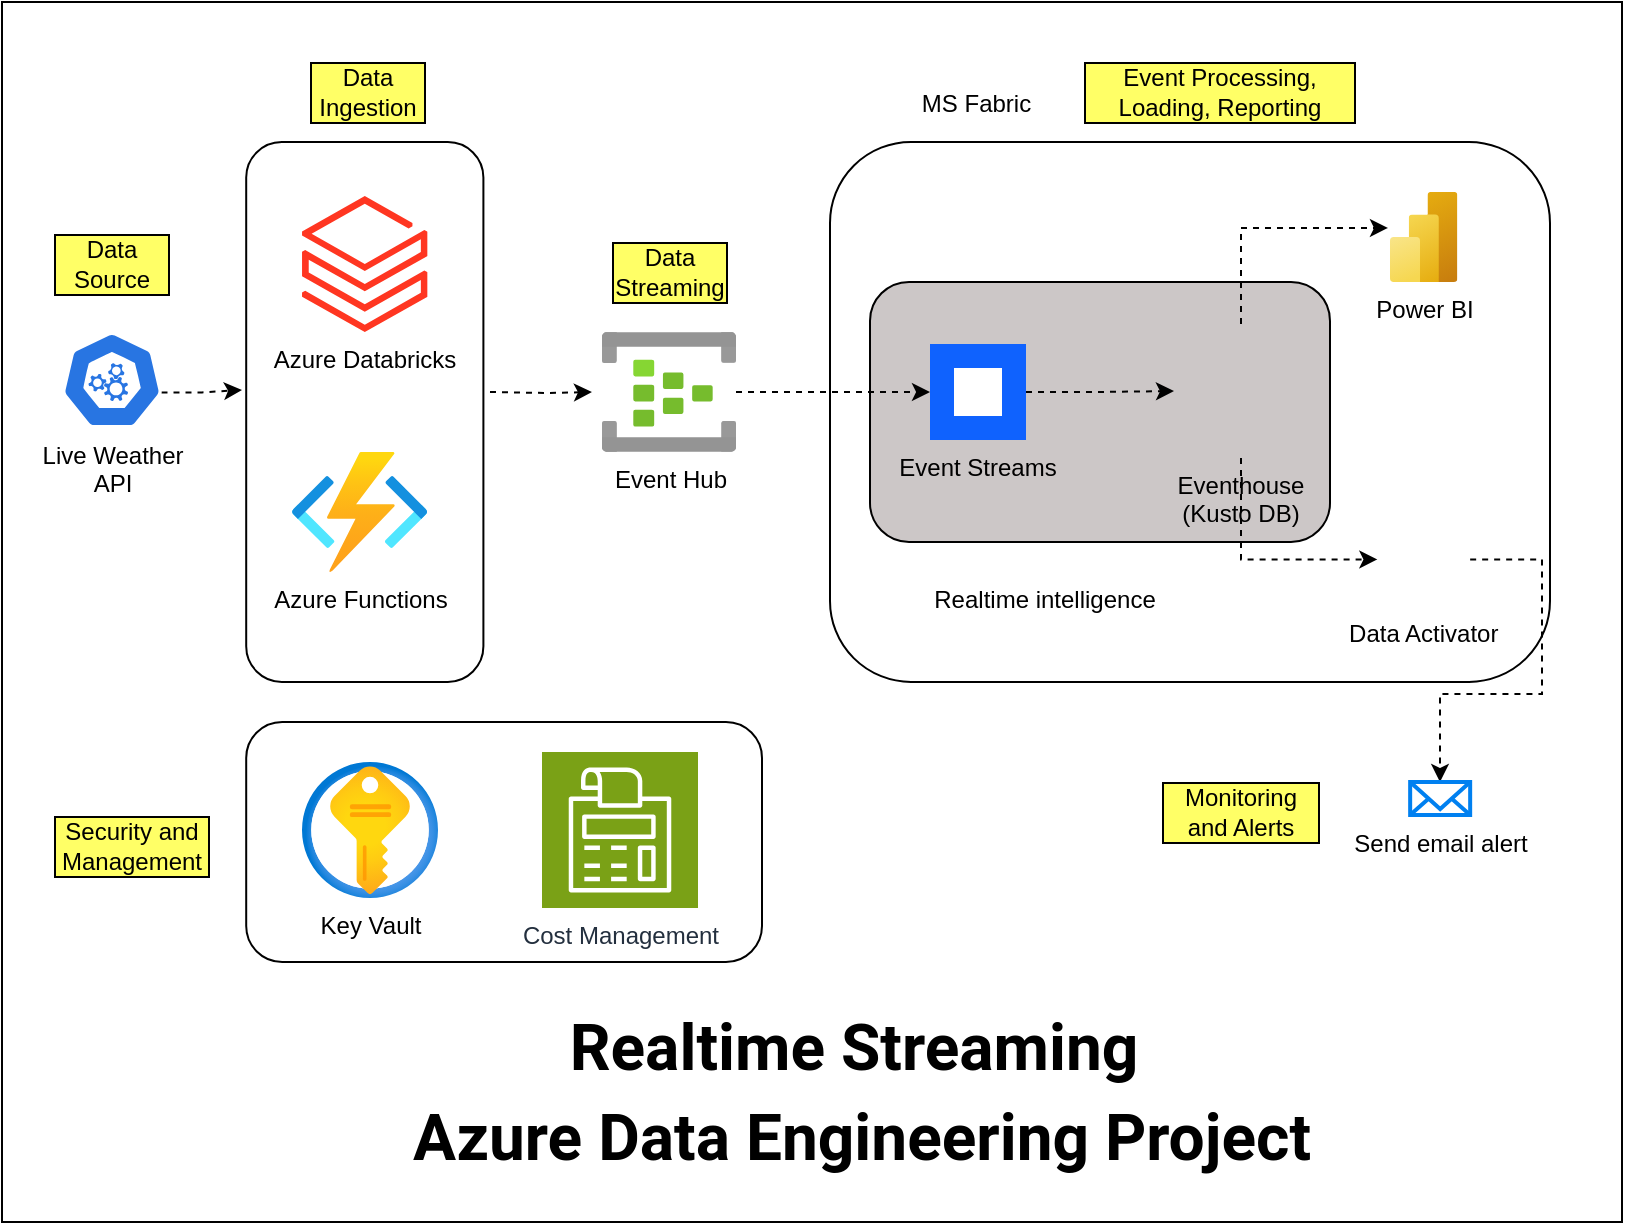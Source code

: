 <mxfile version="26.1.1">
  <diagram name="Page-1" id="1Oh61cCZO6bqg-hqBSBR">
    <mxGraphModel dx="954" dy="532" grid="1" gridSize="10" guides="1" tooltips="1" connect="1" arrows="1" fold="1" page="1" pageScale="1" pageWidth="827" pageHeight="1169" math="0" shadow="0">
      <root>
        <mxCell id="0" />
        <mxCell id="1" parent="0" />
        <mxCell id="g0qIa_D1leEmLkeFgXyi-30" value="" style="rounded=0;whiteSpace=wrap;html=1;" parent="1" vertex="1">
          <mxGeometry width="810" height="610" as="geometry" />
        </mxCell>
        <mxCell id="g0qIa_D1leEmLkeFgXyi-27" value="" style="rounded=1;whiteSpace=wrap;html=1;" parent="1" vertex="1">
          <mxGeometry x="122.1" y="360" width="257.9" height="120" as="geometry" />
        </mxCell>
        <mxCell id="g0qIa_D1leEmLkeFgXyi-19" value="" style="rounded=1;whiteSpace=wrap;html=1;" parent="1" vertex="1">
          <mxGeometry x="414" y="70" width="360" height="269.94" as="geometry" />
        </mxCell>
        <mxCell id="g0qIa_D1leEmLkeFgXyi-11" value="" style="rounded=1;whiteSpace=wrap;html=1;fillColor=light-dark(#ccc7c7, #ededed);" parent="1" vertex="1">
          <mxGeometry x="434" y="139.94" width="230" height="130" as="geometry" />
        </mxCell>
        <mxCell id="g0qIa_D1leEmLkeFgXyi-4" value="" style="rounded=1;whiteSpace=wrap;html=1;" parent="1" vertex="1">
          <mxGeometry x="122.1" y="70" width="118.6" height="269.94" as="geometry" />
        </mxCell>
        <mxCell id="g0qIa_D1leEmLkeFgXyi-6" style="edgeStyle=orthogonalEdgeStyle;rounded=0;orthogonalLoop=1;jettySize=auto;html=1;exitX=0.995;exitY=0.63;exitDx=0;exitDy=0;exitPerimeter=0;dashed=1;" parent="1" source="g0qIa_D1leEmLkeFgXyi-1" edge="1">
          <mxGeometry relative="1" as="geometry">
            <mxPoint x="120" y="194" as="targetPoint" />
          </mxGeometry>
        </mxCell>
        <mxCell id="g0qIa_D1leEmLkeFgXyi-1" value="Live Weather&lt;div&gt;API&lt;/div&gt;" style="aspect=fixed;sketch=0;html=1;dashed=0;whitespace=wrap;verticalLabelPosition=bottom;verticalAlign=top;fillColor=#2875E2;strokeColor=#ffffff;points=[[0.005,0.63,0],[0.1,0.2,0],[0.9,0.2,0],[0.5,0,0],[0.995,0.63,0],[0.72,0.99,0],[0.5,1,0],[0.28,0.99,0]];shape=mxgraph.kubernetes.icon2;prIcon=api" parent="1" vertex="1">
          <mxGeometry x="30" y="165" width="50" height="48" as="geometry" />
        </mxCell>
        <mxCell id="g0qIa_D1leEmLkeFgXyi-2" value="Azure Databricks" style="image;aspect=fixed;html=1;points=[];align=center;fontSize=12;image=img/lib/azure2/analytics/Azure_Databricks.svg;" parent="1" vertex="1">
          <mxGeometry x="150" y="97" width="62.8" height="68" as="geometry" />
        </mxCell>
        <mxCell id="g0qIa_D1leEmLkeFgXyi-3" value="Azure Functions" style="image;aspect=fixed;html=1;points=[];align=center;fontSize=12;image=img/lib/azure2/compute/Function_Apps.svg;" parent="1" vertex="1">
          <mxGeometry x="144.8" y="225" width="68" height="60" as="geometry" />
        </mxCell>
        <mxCell id="g0qIa_D1leEmLkeFgXyi-20" style="edgeStyle=orthogonalEdgeStyle;rounded=0;orthogonalLoop=1;jettySize=auto;html=1;entryX=0;entryY=0.5;entryDx=0;entryDy=0;dashed=1;" parent="1" source="g0qIa_D1leEmLkeFgXyi-5" target="g0qIa_D1leEmLkeFgXyi-8" edge="1">
          <mxGeometry relative="1" as="geometry" />
        </mxCell>
        <mxCell id="g0qIa_D1leEmLkeFgXyi-5" value="Event Hub" style="image;aspect=fixed;html=1;points=[];align=center;fontSize=12;image=img/lib/azure2/analytics/Event_Hubs.svg;" parent="1" vertex="1">
          <mxGeometry x="300" y="165" width="67" height="60" as="geometry" />
        </mxCell>
        <mxCell id="g0qIa_D1leEmLkeFgXyi-7" style="edgeStyle=orthogonalEdgeStyle;rounded=0;orthogonalLoop=1;jettySize=auto;html=1;entryX=-0.075;entryY=0.5;entryDx=0;entryDy=0;entryPerimeter=0;dashed=1;" parent="1" target="g0qIa_D1leEmLkeFgXyi-5" edge="1">
          <mxGeometry relative="1" as="geometry">
            <mxPoint x="244" y="195" as="sourcePoint" />
          </mxGeometry>
        </mxCell>
        <mxCell id="g0qIa_D1leEmLkeFgXyi-21" style="edgeStyle=orthogonalEdgeStyle;rounded=0;orthogonalLoop=1;jettySize=auto;html=1;exitX=1;exitY=0.5;exitDx=0;exitDy=0;entryX=0;entryY=0.5;entryDx=0;entryDy=0;dashed=1;" parent="1" source="g0qIa_D1leEmLkeFgXyi-8" target="g0qIa_D1leEmLkeFgXyi-10" edge="1">
          <mxGeometry relative="1" as="geometry" />
        </mxCell>
        <mxCell id="g0qIa_D1leEmLkeFgXyi-8" value="Event Streams" style="shape=rect;fillColor=#0F62FE;aspect=fixed;resizable=0;labelPosition=center;verticalLabelPosition=bottom;align=center;verticalAlign=top;strokeColor=none;fontSize=12;" parent="1" vertex="1">
          <mxGeometry x="464" y="171" width="48" height="48" as="geometry" />
        </mxCell>
        <mxCell id="g0qIa_D1leEmLkeFgXyi-9" value="" style="fillColor=#ffffff;strokeColor=none;dashed=0;outlineConnect=0;html=1;labelPosition=center;verticalLabelPosition=bottom;verticalAlign=top;part=1;movable=0;resizable=0;rotatable=0;shape=mxgraph.ibm_cloud.ibm-cloud--event-streams" parent="g0qIa_D1leEmLkeFgXyi-8" vertex="1">
          <mxGeometry width="24" height="24" relative="1" as="geometry">
            <mxPoint x="12" y="12" as="offset" />
          </mxGeometry>
        </mxCell>
        <mxCell id="g0qIa_D1leEmLkeFgXyi-23" style="edgeStyle=orthogonalEdgeStyle;rounded=0;orthogonalLoop=1;jettySize=auto;html=1;exitX=0.5;exitY=1;exitDx=0;exitDy=0;entryX=0;entryY=0.5;entryDx=0;entryDy=0;dashed=1;" parent="1" source="g0qIa_D1leEmLkeFgXyi-10" target="g0qIa_D1leEmLkeFgXyi-15" edge="1">
          <mxGeometry relative="1" as="geometry" />
        </mxCell>
        <mxCell id="g0qIa_D1leEmLkeFgXyi-10" value="Eventhouse&#xa;(Kusto DB)" style="shape=image;verticalLabelPosition=bottom;labelBackgroundColor=none;verticalAlign=top;aspect=fixed;imageAspect=0;image=https://debruyn.dev/2024/all-microsoft-fabric-icons-for-diagramming/kql_database.png;" parent="1" vertex="1">
          <mxGeometry x="586" y="161" width="67" height="67" as="geometry" />
        </mxCell>
        <mxCell id="g0qIa_D1leEmLkeFgXyi-13" value="Realtime intelligence" style="shape=image;html=1;verticalAlign=top;verticalLabelPosition=bottom;labelBackgroundColor=#ffffff;imageAspect=0;aspect=fixed;image=https://cdn1.iconfinder.com/data/icons/cloud-72/64/speed-real-time-cloud-information-computing-process-128.png;clipPath=inset(14.06% 2.34% 15.63% 1.56%);" parent="1" vertex="1">
          <mxGeometry x="490" y="239.63" width="62" height="45.366" as="geometry" />
        </mxCell>
        <mxCell id="g0qIa_D1leEmLkeFgXyi-14" value="Power BI" style="image;aspect=fixed;html=1;points=[];align=center;fontSize=12;image=img/lib/azure2/analytics/Power_BI_Embedded.svg;" parent="1" vertex="1">
          <mxGeometry x="694" y="94.94" width="33.75" height="45" as="geometry" />
        </mxCell>
        <mxCell id="g0qIa_D1leEmLkeFgXyi-29" style="edgeStyle=orthogonalEdgeStyle;rounded=0;orthogonalLoop=1;jettySize=auto;html=1;exitX=1;exitY=0.5;exitDx=0;exitDy=0;dashed=1;" parent="1" source="g0qIa_D1leEmLkeFgXyi-15" target="g0qIa_D1leEmLkeFgXyi-28" edge="1">
          <mxGeometry relative="1" as="geometry">
            <Array as="points">
              <mxPoint x="770" y="279" />
              <mxPoint x="770" y="346" />
              <mxPoint x="719" y="346" />
            </Array>
          </mxGeometry>
        </mxCell>
        <mxCell id="g0qIa_D1leEmLkeFgXyi-15" value="Data Activator" style="shape=image;verticalLabelPosition=bottom;labelBackgroundColor=default;verticalAlign=top;aspect=fixed;imageAspect=0;image=https://www.comset.co.uk/wp-content/uploads/2024/01/data-activator-1200x1200.png;" parent="1" vertex="1">
          <mxGeometry x="687.68" y="255.54" width="46.4" height="46.4" as="geometry" />
        </mxCell>
        <mxCell id="g0qIa_D1leEmLkeFgXyi-18" value="MS Fabric" style="shape=image;verticalLabelPosition=top;labelBackgroundColor=default;verticalAlign=bottom;aspect=fixed;imageAspect=0;image=https://ebisgroup.com/wp-content/uploads/2024/12/microsoft-fabric-1024x538.png;clipPath=inset(6.33% 25.67% 5.7% 26.33%);labelPosition=center;align=center;" parent="1" vertex="1">
          <mxGeometry x="464" y="60" width="46.49" height="44.88" as="geometry" />
        </mxCell>
        <mxCell id="g0qIa_D1leEmLkeFgXyi-22" style="edgeStyle=orthogonalEdgeStyle;rounded=0;orthogonalLoop=1;jettySize=auto;html=1;entryX=-0.03;entryY=0.401;entryDx=0;entryDy=0;entryPerimeter=0;exitX=0.5;exitY=0;exitDx=0;exitDy=0;dashed=1;" parent="1" source="g0qIa_D1leEmLkeFgXyi-10" target="g0qIa_D1leEmLkeFgXyi-14" edge="1">
          <mxGeometry relative="1" as="geometry" />
        </mxCell>
        <mxCell id="g0qIa_D1leEmLkeFgXyi-24" value="&lt;h1 style=&quot;background-image: initial; background-position: initial; background-size: initial; background-repeat: initial; background-attachment: initial; background-origin: initial; background-clip: initial; margin: 0px; padding: 0px; border: 0px; word-break: break-word; font-family: Roboto, Arial, sans-serif; font-size: 2rem; line-height: 2.8rem; overflow: hidden; max-height: 5.6rem; -webkit-line-clamp: 2; display: -webkit-box; -webkit-box-orient: vertical; text-overflow: ellipsis;&quot; class=&quot;style-scope ytd-watch-metadata&quot;&gt;Realtime Streaming&amp;nbsp;&lt;/h1&gt;&lt;h1 class=&quot;style-scope ytd-watch-metadata&quot; style=&quot;margin: 0px; padding: 0px; border: 0px; background-image: initial; background-position: initial; background-size: initial; background-repeat: initial; background-attachment: initial; background-origin: initial; background-clip: initial; word-break: break-word; font-family: Roboto, Arial, sans-serif; font-size: 2rem; line-height: 2.8rem; overflow: hidden; max-height: 5.6rem; -webkit-line-clamp: 2; display: -webkit-box; -webkit-box-orient: vertical; text-overflow: ellipsis;&quot;&gt;Azure Data Engineering Project&lt;/h1&gt;" style="text;html=1;align=center;verticalAlign=middle;whiteSpace=wrap;rounded=0;fontColor=default;labelBackgroundColor=none;" parent="1" vertex="1">
          <mxGeometry x="140" y="500" width="580" height="90" as="geometry" />
        </mxCell>
        <mxCell id="g0qIa_D1leEmLkeFgXyi-25" value="Key Vault" style="image;aspect=fixed;html=1;points=[];align=center;fontSize=12;image=img/lib/azure2/security/Key_Vaults.svg;" parent="1" vertex="1">
          <mxGeometry x="150" y="380" width="68" height="68" as="geometry" />
        </mxCell>
        <mxCell id="g0qIa_D1leEmLkeFgXyi-26" value="Cost Management" style="sketch=0;points=[[0,0,0],[0.25,0,0],[0.5,0,0],[0.75,0,0],[1,0,0],[0,1,0],[0.25,1,0],[0.5,1,0],[0.75,1,0],[1,1,0],[0,0.25,0],[0,0.5,0],[0,0.75,0],[1,0.25,0],[1,0.5,0],[1,0.75,0]];outlineConnect=0;fontColor=#232F3E;fillColor=#7AA116;strokeColor=#ffffff;dashed=0;verticalLabelPosition=bottom;verticalAlign=top;align=center;html=1;fontSize=12;fontStyle=0;aspect=fixed;shape=mxgraph.aws4.resourceIcon;resIcon=mxgraph.aws4.cost_management;" parent="1" vertex="1">
          <mxGeometry x="270" y="375" width="78" height="78" as="geometry" />
        </mxCell>
        <mxCell id="g0qIa_D1leEmLkeFgXyi-28" value="Send email alert" style="html=1;verticalLabelPosition=bottom;align=center;labelBackgroundColor=#ffffff;verticalAlign=top;strokeWidth=2;strokeColor=#0080F0;shadow=0;dashed=0;shape=mxgraph.ios7.icons.mail;" parent="1" vertex="1">
          <mxGeometry x="704.08" y="390" width="30" height="16.5" as="geometry" />
        </mxCell>
        <mxCell id="PlNMVn2p2oqaB3hMRyn4-1" value="Data Source" style="text;html=1;align=center;verticalAlign=middle;whiteSpace=wrap;rounded=0;fillColor=none;labelBackgroundColor=#FFFF66;labelBorderColor=default;" vertex="1" parent="1">
          <mxGeometry x="25" y="116" width="60" height="30" as="geometry" />
        </mxCell>
        <mxCell id="PlNMVn2p2oqaB3hMRyn4-2" value="Data Ingestion" style="text;html=1;align=center;verticalAlign=middle;whiteSpace=wrap;rounded=0;fillColor=none;labelBackgroundColor=#FFFF66;labelBorderColor=default;" vertex="1" parent="1">
          <mxGeometry x="152.8" y="30" width="60" height="30" as="geometry" />
        </mxCell>
        <mxCell id="PlNMVn2p2oqaB3hMRyn4-3" value="Data Streaming" style="text;html=1;align=center;verticalAlign=middle;whiteSpace=wrap;rounded=0;fillColor=none;labelBackgroundColor=#FFFF66;labelBorderColor=default;" vertex="1" parent="1">
          <mxGeometry x="303.5" y="120" width="60" height="30" as="geometry" />
        </mxCell>
        <mxCell id="PlNMVn2p2oqaB3hMRyn4-4" value="Event Processing, Loading, Reporting" style="text;html=1;align=center;verticalAlign=middle;whiteSpace=wrap;rounded=0;fillColor=none;labelBackgroundColor=#FFFF66;labelBorderColor=default;" vertex="1" parent="1">
          <mxGeometry x="540" y="30" width="138" height="30" as="geometry" />
        </mxCell>
        <mxCell id="PlNMVn2p2oqaB3hMRyn4-5" value="Security and Management" style="text;html=1;align=center;verticalAlign=middle;whiteSpace=wrap;rounded=0;fillColor=none;labelBackgroundColor=#FFFF66;labelBorderColor=default;" vertex="1" parent="1">
          <mxGeometry x="25" y="406.5" width="80" height="30" as="geometry" />
        </mxCell>
        <mxCell id="PlNMVn2p2oqaB3hMRyn4-6" value="Monitoring and Alerts" style="text;html=1;align=center;verticalAlign=middle;whiteSpace=wrap;rounded=0;fillColor=none;labelBackgroundColor=#FFFF66;labelBorderColor=default;" vertex="1" parent="1">
          <mxGeometry x="579" y="390" width="81" height="30" as="geometry" />
        </mxCell>
      </root>
    </mxGraphModel>
  </diagram>
</mxfile>
